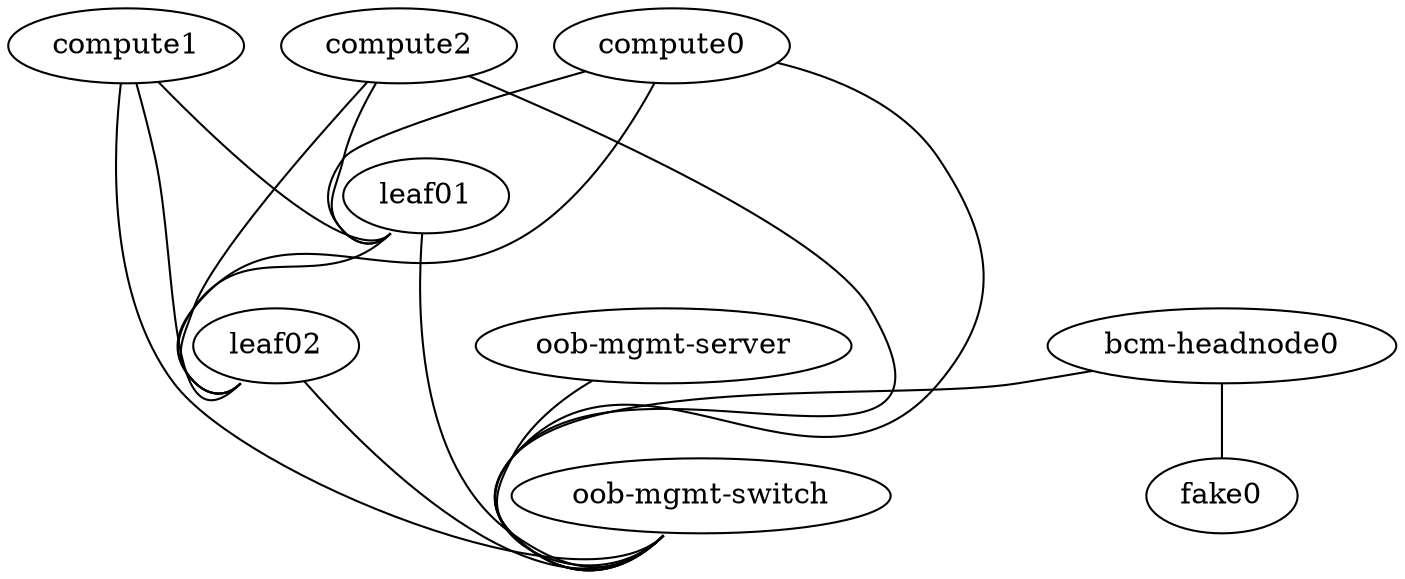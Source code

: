 graph "bcm-air-moshe1" {
  "oob-mgmt-server"  [function="oob-server" cpu="2" memory="2048"]
  "oob-mgmt-switch"  [function="oob-switch" mgmt_ip="192.168.200.251"]

  "bcm-headnode0" [memory="16048" cdrom="bcm-test4.iso" os="generic/ubuntu2204" cpu="16" cpu_mode="host-model" storage="200"  mgmt_ip="192.168.200.254"]
  "compute0" [function="server" memory="2048" os="pxe" cpu="4" boot="network" cpu_mode="host-model" storage="50" mgmt_ip="192.168.200.14"]
  "compute1" [function="server" memory="2048" os="pxe" cpu="4" boot="network" cpu_mode="host-model" storage="50" mgmt_ip="192.168.200.15"]
  "compute2" [function="server" memory="2048" os="pxe" cpu="4" boot="network" cpu_mode="host-model" storage="50" mgmt_ip="192.168.200.16"]
  "leaf01" [function="leaf" memory="2048" os="cumulus-vx-5.10.0.0037" mgmt_ip="192.168.200.12" cpu="4" storage="50"]
  "leaf02" [function="leaf" memory="2048" os="cumulus-vx-5.10.0.0037" mgmt_ip="192.168.200.13" cpu="4" storage="50"]
  "fake0" [function="fake" os="CumulusCommunity/cumulus-vx" version="5.7.0" mgmt_ip="192.168.200.11" cpu="2" memory="2048"]

  "bcm-headnode0":"eth1" -- "fake0":"outbound"
  "bcm-headnode0":"eth0" -- "oob-mgmt-switch":"swp2"
  "oob-mgmt-server":"eth1" -- "oob-mgmt-switch":"swp1"
  "leaf01":"eth0" -- "oob-mgmt-switch":"swp4" [left_mac="44:38:39:22:AA:02"]
  "leaf02":"eth0" -- "oob-mgmt-switch":"swp5" [left_mac="44:38:39:22:AA:03"]
  "compute0":"eth0" -- "oob-mgmt-switch":"swp6" [left_mac="44:38:39:22:AA:04"]
  "compute1":"eth0" -- "oob-mgmt-switch":"swp7" [left_mac="44:38:39:22:AA:05"]
  "compute2":"eth0" -- "oob-mgmt-switch":"swp8" [left_mac="44:38:39:22:AA:06"]
  "leaf01":"swp51" -- "leaf02":"swp51"
  "compute0":"eth1" -- "leaf01":"swp2"
  "compute0":"eth2" -- "leaf02":"swp2"
  "compute1":"eth1" -- "leaf01":"swp3"
  "compute1":"eth2" -- "leaf02":"swp3"
  "compute2":"eth1" -- "leaf01":"swp4"
  "compute2":"eth2" -- "leaf02":"swp4"
}
